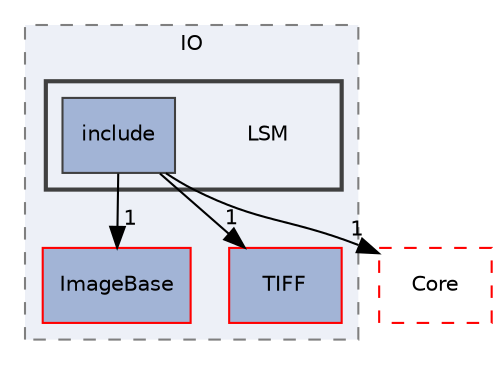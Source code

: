 digraph "LSM"
{
 // LATEX_PDF_SIZE
  edge [fontname="Helvetica",fontsize="10",labelfontname="Helvetica",labelfontsize="10"];
  node [fontname="Helvetica",fontsize="10",shape=record];
  compound=true
  subgraph clusterdir_367545fbb67972528c5e9da3f2610d14 {
    graph [ bgcolor="#edf0f7", pencolor="grey50", style="filled,dashed,", label="IO", fontname="Helvetica", fontsize="10", URL="dir_367545fbb67972528c5e9da3f2610d14.html"]
  dir_020f7385454ba6ea738f2859cea00f45 [shape=box, label="ImageBase", style="filled,", fillcolor="#a2b4d6", color="red", URL="dir_020f7385454ba6ea738f2859cea00f45.html"];
  dir_96c0e2b8e081afe396235ea8cded2df3 [shape=box, label="TIFF", style="filled,", fillcolor="#a2b4d6", color="red", URL="dir_96c0e2b8e081afe396235ea8cded2df3.html"];
  subgraph clusterdir_61c4a74debba43a2247eea00b1bc00c7 {
    graph [ bgcolor="#edf0f7", pencolor="grey25", style="filled,bold,", label="", fontname="Helvetica", fontsize="10", URL="dir_61c4a74debba43a2247eea00b1bc00c7.html"]
    dir_61c4a74debba43a2247eea00b1bc00c7 [shape=plaintext, label="LSM"];
  dir_2c9ab8bee29e68afa8e98e152af1c7f6 [shape=box, label="include", style="filled,", fillcolor="#a2b4d6", color="grey25", URL="dir_2c9ab8bee29e68afa8e98e152af1c7f6.html"];
  }
  }
  dir_cac7f9cecb9aa42a0bd05452dddd8a21 [shape=box, label="Core", style="dashed,", fillcolor="#edf0f7", color="red", URL="dir_cac7f9cecb9aa42a0bd05452dddd8a21.html"];
  dir_2c9ab8bee29e68afa8e98e152af1c7f6->dir_020f7385454ba6ea738f2859cea00f45 [headlabel="1", labeldistance=1.5 headhref="dir_000123_000046.html"];
  dir_2c9ab8bee29e68afa8e98e152af1c7f6->dir_96c0e2b8e081afe396235ea8cded2df3 [headlabel="1", labeldistance=1.5 headhref="dir_000123_000235.html"];
  dir_2c9ab8bee29e68afa8e98e152af1c7f6->dir_cac7f9cecb9aa42a0bd05452dddd8a21 [headlabel="1", labeldistance=1.5 headhref="dir_000123_000014.html"];
}
